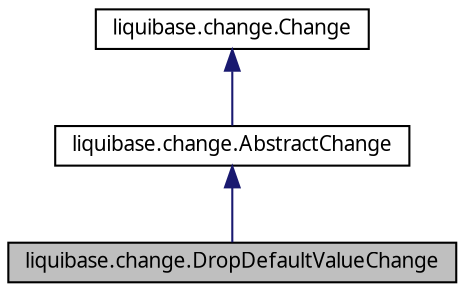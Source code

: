 digraph G
{
  edge [fontname="FreeSans.ttf",fontsize=10,labelfontname="FreeSans.ttf",labelfontsize=10];
  node [fontname="FreeSans.ttf",fontsize=10,shape=record];
  Node1 [label="liquibase.change.DropDefaultValueChange",height=0.2,width=0.4,color="black", fillcolor="grey75", style="filled" fontcolor="black"];
  Node2 -> Node1 [dir=back,color="midnightblue",fontsize=10,style="solid",fontname="FreeSans.ttf"];
  Node2 [label="liquibase.change.AbstractChange",height=0.2,width=0.4,color="black", fillcolor="white", style="filled",URL="$classliquibase_1_1change_1_1_abstract_change.html",tooltip="Standard superclass for Changes to implement."];
  Node3 -> Node2 [dir=back,color="midnightblue",fontsize=10,style="solid",fontname="FreeSans.ttf"];
  Node3 [label="liquibase.change.Change",height=0.2,width=0.4,color="black", fillcolor="white", style="filled",URL="$interfaceliquibase_1_1change_1_1_change.html",tooltip="Interface all changes (refactorings) implement."];
}
